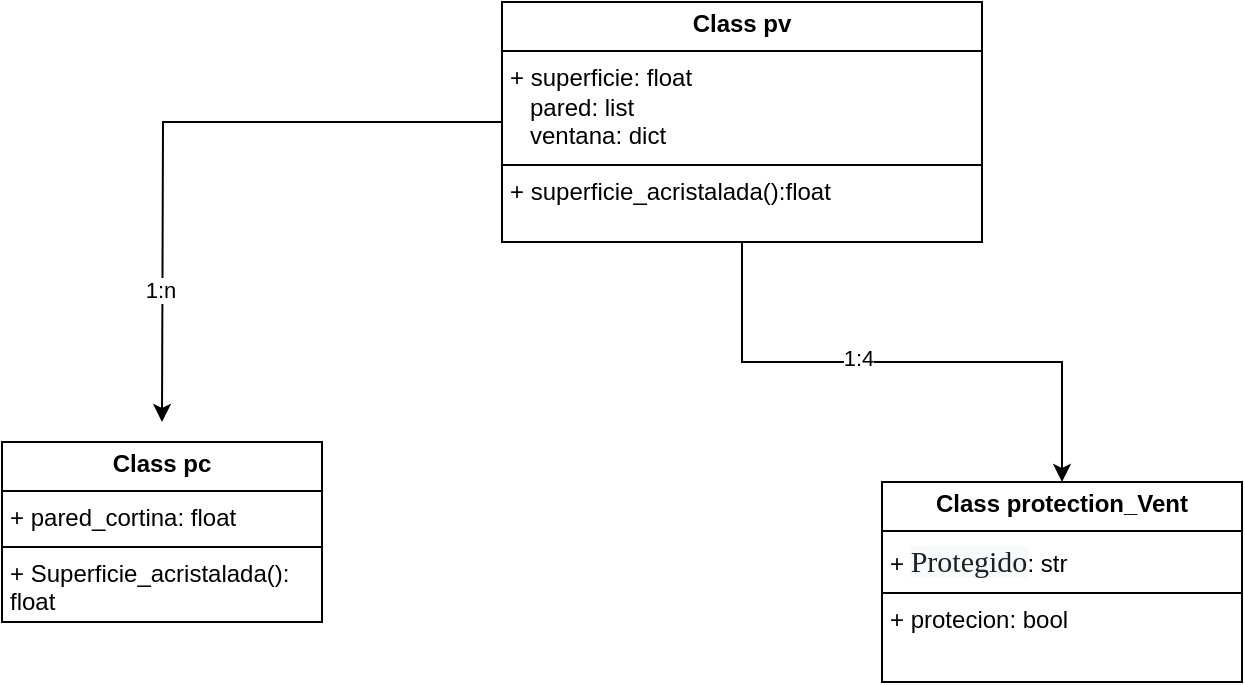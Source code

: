 <mxfile version="24.0.7" type="github">
  <diagram id="C5RBs43oDa-KdzZeNtuy" name="Page-1">
    <mxGraphModel dx="1032" dy="427" grid="1" gridSize="10" guides="1" tooltips="1" connect="1" arrows="1" fold="1" page="1" pageScale="1" pageWidth="827" pageHeight="1169" math="0" shadow="0">
      <root>
        <mxCell id="WIyWlLk6GJQsqaUBKTNV-0" />
        <mxCell id="WIyWlLk6GJQsqaUBKTNV-1" parent="WIyWlLk6GJQsqaUBKTNV-0" />
        <mxCell id="GUpXlBv7kUVlpKGE7V4P-3" style="edgeStyle=orthogonalEdgeStyle;rounded=0;orthogonalLoop=1;jettySize=auto;html=1;" parent="WIyWlLk6GJQsqaUBKTNV-1" source="GUpXlBv7kUVlpKGE7V4P-0" edge="1">
          <mxGeometry relative="1" as="geometry">
            <mxPoint x="160" y="280" as="targetPoint" />
          </mxGeometry>
        </mxCell>
        <mxCell id="GUpXlBv7kUVlpKGE7V4P-7" value="1:n" style="edgeLabel;html=1;align=center;verticalAlign=middle;resizable=0;points=[];" parent="GUpXlBv7kUVlpKGE7V4P-3" vertex="1" connectable="0">
          <mxGeometry x="0.583" y="-1" relative="1" as="geometry">
            <mxPoint as="offset" />
          </mxGeometry>
        </mxCell>
        <mxCell id="GUpXlBv7kUVlpKGE7V4P-4" style="edgeStyle=orthogonalEdgeStyle;rounded=0;orthogonalLoop=1;jettySize=auto;html=1;exitX=0.5;exitY=1;exitDx=0;exitDy=0;entryX=0.5;entryY=0;entryDx=0;entryDy=0;" parent="WIyWlLk6GJQsqaUBKTNV-1" source="GUpXlBv7kUVlpKGE7V4P-0" target="GUpXlBv7kUVlpKGE7V4P-2" edge="1">
          <mxGeometry relative="1" as="geometry" />
        </mxCell>
        <mxCell id="GUpXlBv7kUVlpKGE7V4P-8" value="1:4" style="edgeLabel;html=1;align=center;verticalAlign=middle;resizable=0;points=[];" parent="GUpXlBv7kUVlpKGE7V4P-4" vertex="1" connectable="0">
          <mxGeometry x="-0.159" y="2" relative="1" as="geometry">
            <mxPoint as="offset" />
          </mxGeometry>
        </mxCell>
        <mxCell id="GUpXlBv7kUVlpKGE7V4P-0" value="&lt;p style=&quot;margin:0px;margin-top:4px;text-align:center;&quot;&gt;&lt;b&gt;Class pv&lt;/b&gt;&lt;/p&gt;&lt;hr size=&quot;1&quot; style=&quot;border-style:solid;&quot;&gt;&lt;p style=&quot;margin:0px;margin-left:4px;&quot;&gt;+ superficie: float&lt;/p&gt;&lt;p style=&quot;margin:0px;margin-left:4px;&quot;&gt;&amp;nbsp; &amp;nbsp;pared: list&lt;/p&gt;&lt;p style=&quot;margin:0px;margin-left:4px;&quot;&gt;&amp;nbsp; &amp;nbsp;ventana: dict&lt;/p&gt;&lt;hr size=&quot;1&quot; style=&quot;border-style:solid;&quot;&gt;&lt;p style=&quot;margin:0px;margin-left:4px;&quot;&gt;+ superficie_acristalada():float&lt;/p&gt;" style="verticalAlign=top;align=left;overflow=fill;html=1;whiteSpace=wrap;" parent="WIyWlLk6GJQsqaUBKTNV-1" vertex="1">
          <mxGeometry x="330" y="70" width="240" height="120" as="geometry" />
        </mxCell>
        <mxCell id="GUpXlBv7kUVlpKGE7V4P-1" value="&lt;p style=&quot;margin:0px;margin-top:4px;text-align:center;&quot;&gt;&lt;b&gt;Class pc&lt;/b&gt;&lt;/p&gt;&lt;hr size=&quot;1&quot; style=&quot;border-style:solid;&quot;&gt;&lt;p style=&quot;margin:0px;margin-left:4px;&quot;&gt;+ pared_cortina: float&lt;/p&gt;&lt;hr size=&quot;1&quot; style=&quot;border-style:solid;&quot;&gt;&lt;p style=&quot;margin:0px;margin-left:4px;&quot;&gt;+ Superficie_acristalada(): float&lt;/p&gt;" style="verticalAlign=top;align=left;overflow=fill;html=1;whiteSpace=wrap;" parent="WIyWlLk6GJQsqaUBKTNV-1" vertex="1">
          <mxGeometry x="80" y="290" width="160" height="90" as="geometry" />
        </mxCell>
        <mxCell id="GUpXlBv7kUVlpKGE7V4P-2" value="&lt;p style=&quot;margin:0px;margin-top:4px;text-align:center;&quot;&gt;&lt;b&gt;Class protection_Vent&lt;/b&gt;&lt;/p&gt;&lt;hr size=&quot;1&quot; style=&quot;border-style:solid;&quot;&gt;&lt;p style=&quot;margin:0px;margin-left:4px;&quot;&gt;+ &lt;font face=&quot;Manrope&quot; color=&quot;#1d2125&quot;&gt;&lt;span style=&quot;font-size: 15px; background-color: rgb(248, 249, 250);&quot;&gt;Protegido&lt;/span&gt;&lt;/font&gt;&lt;span style=&quot;background-color: initial;&quot;&gt;: str&lt;/span&gt;&lt;/p&gt;&lt;hr size=&quot;1&quot; style=&quot;border-style:solid;&quot;&gt;&lt;p style=&quot;margin:0px;margin-left:4px;&quot;&gt;+ protecion: bool&lt;/p&gt;" style="verticalAlign=top;align=left;overflow=fill;html=1;whiteSpace=wrap;" parent="WIyWlLk6GJQsqaUBKTNV-1" vertex="1">
          <mxGeometry x="520" y="310" width="180" height="100" as="geometry" />
        </mxCell>
      </root>
    </mxGraphModel>
  </diagram>
</mxfile>

